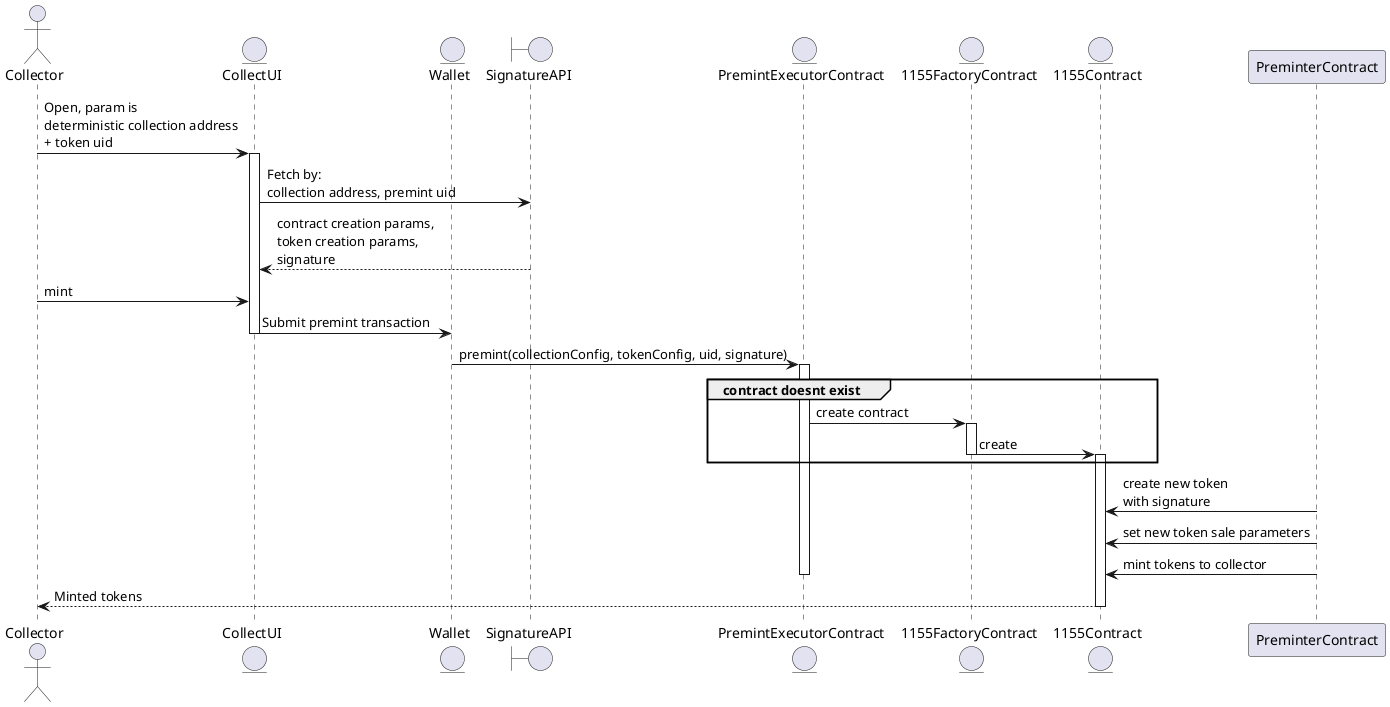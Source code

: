 @startuml
actor Collector
entity CollectUI 
entity Wallet
boundary SignatureAPI
entity PremintExecutorContract
entity 1155FactoryContract
entity 1155Contract

Collector -> CollectUI: Open, param is \ndeterministic collection address\n+ token uid
Activate CollectUI
CollectUI -> SignatureAPI: Fetch by:\ncollection address, premint uid
SignatureAPI --> CollectUI: contract creation params,\ntoken creation params,\nsignature

Collector -> CollectUI: mint
CollectUI -> Wallet: Submit premint transaction
deactivate CollectUI
Wallet -> PremintExecutorContract: premint(collectionConfig, tokenConfig, uid, signature)
activate PremintExecutorContract

Group contract doesnt exist
  
    PremintExecutorContract -> 1155FactoryContract: create contract
    activate 1155FactoryContract
    1155FactoryContract -> 1155Contract: create
    deactivate 1155FactoryContract
    activate 1155Contract

end

PreminterContract -> 1155Contract: create new token\nwith signature
PreminterContract -> 1155Contract: set new token sale parameters
PreminterContract -> 1155Contract: mint tokens to collector

deactivate PremintExecutorContract
1155Contract --> Collector: Minted tokens
deactivate 1155Contract

@enduml